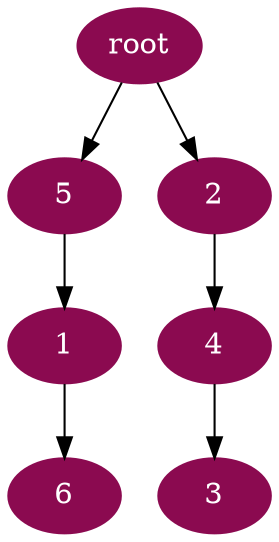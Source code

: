 digraph G {
node [color=deeppink4, style=filled, fontcolor=white];
5 -> 1;
"root" -> 2;
4 -> 3;
2 -> 4;
"root" -> 5;
1 -> 6;
}
